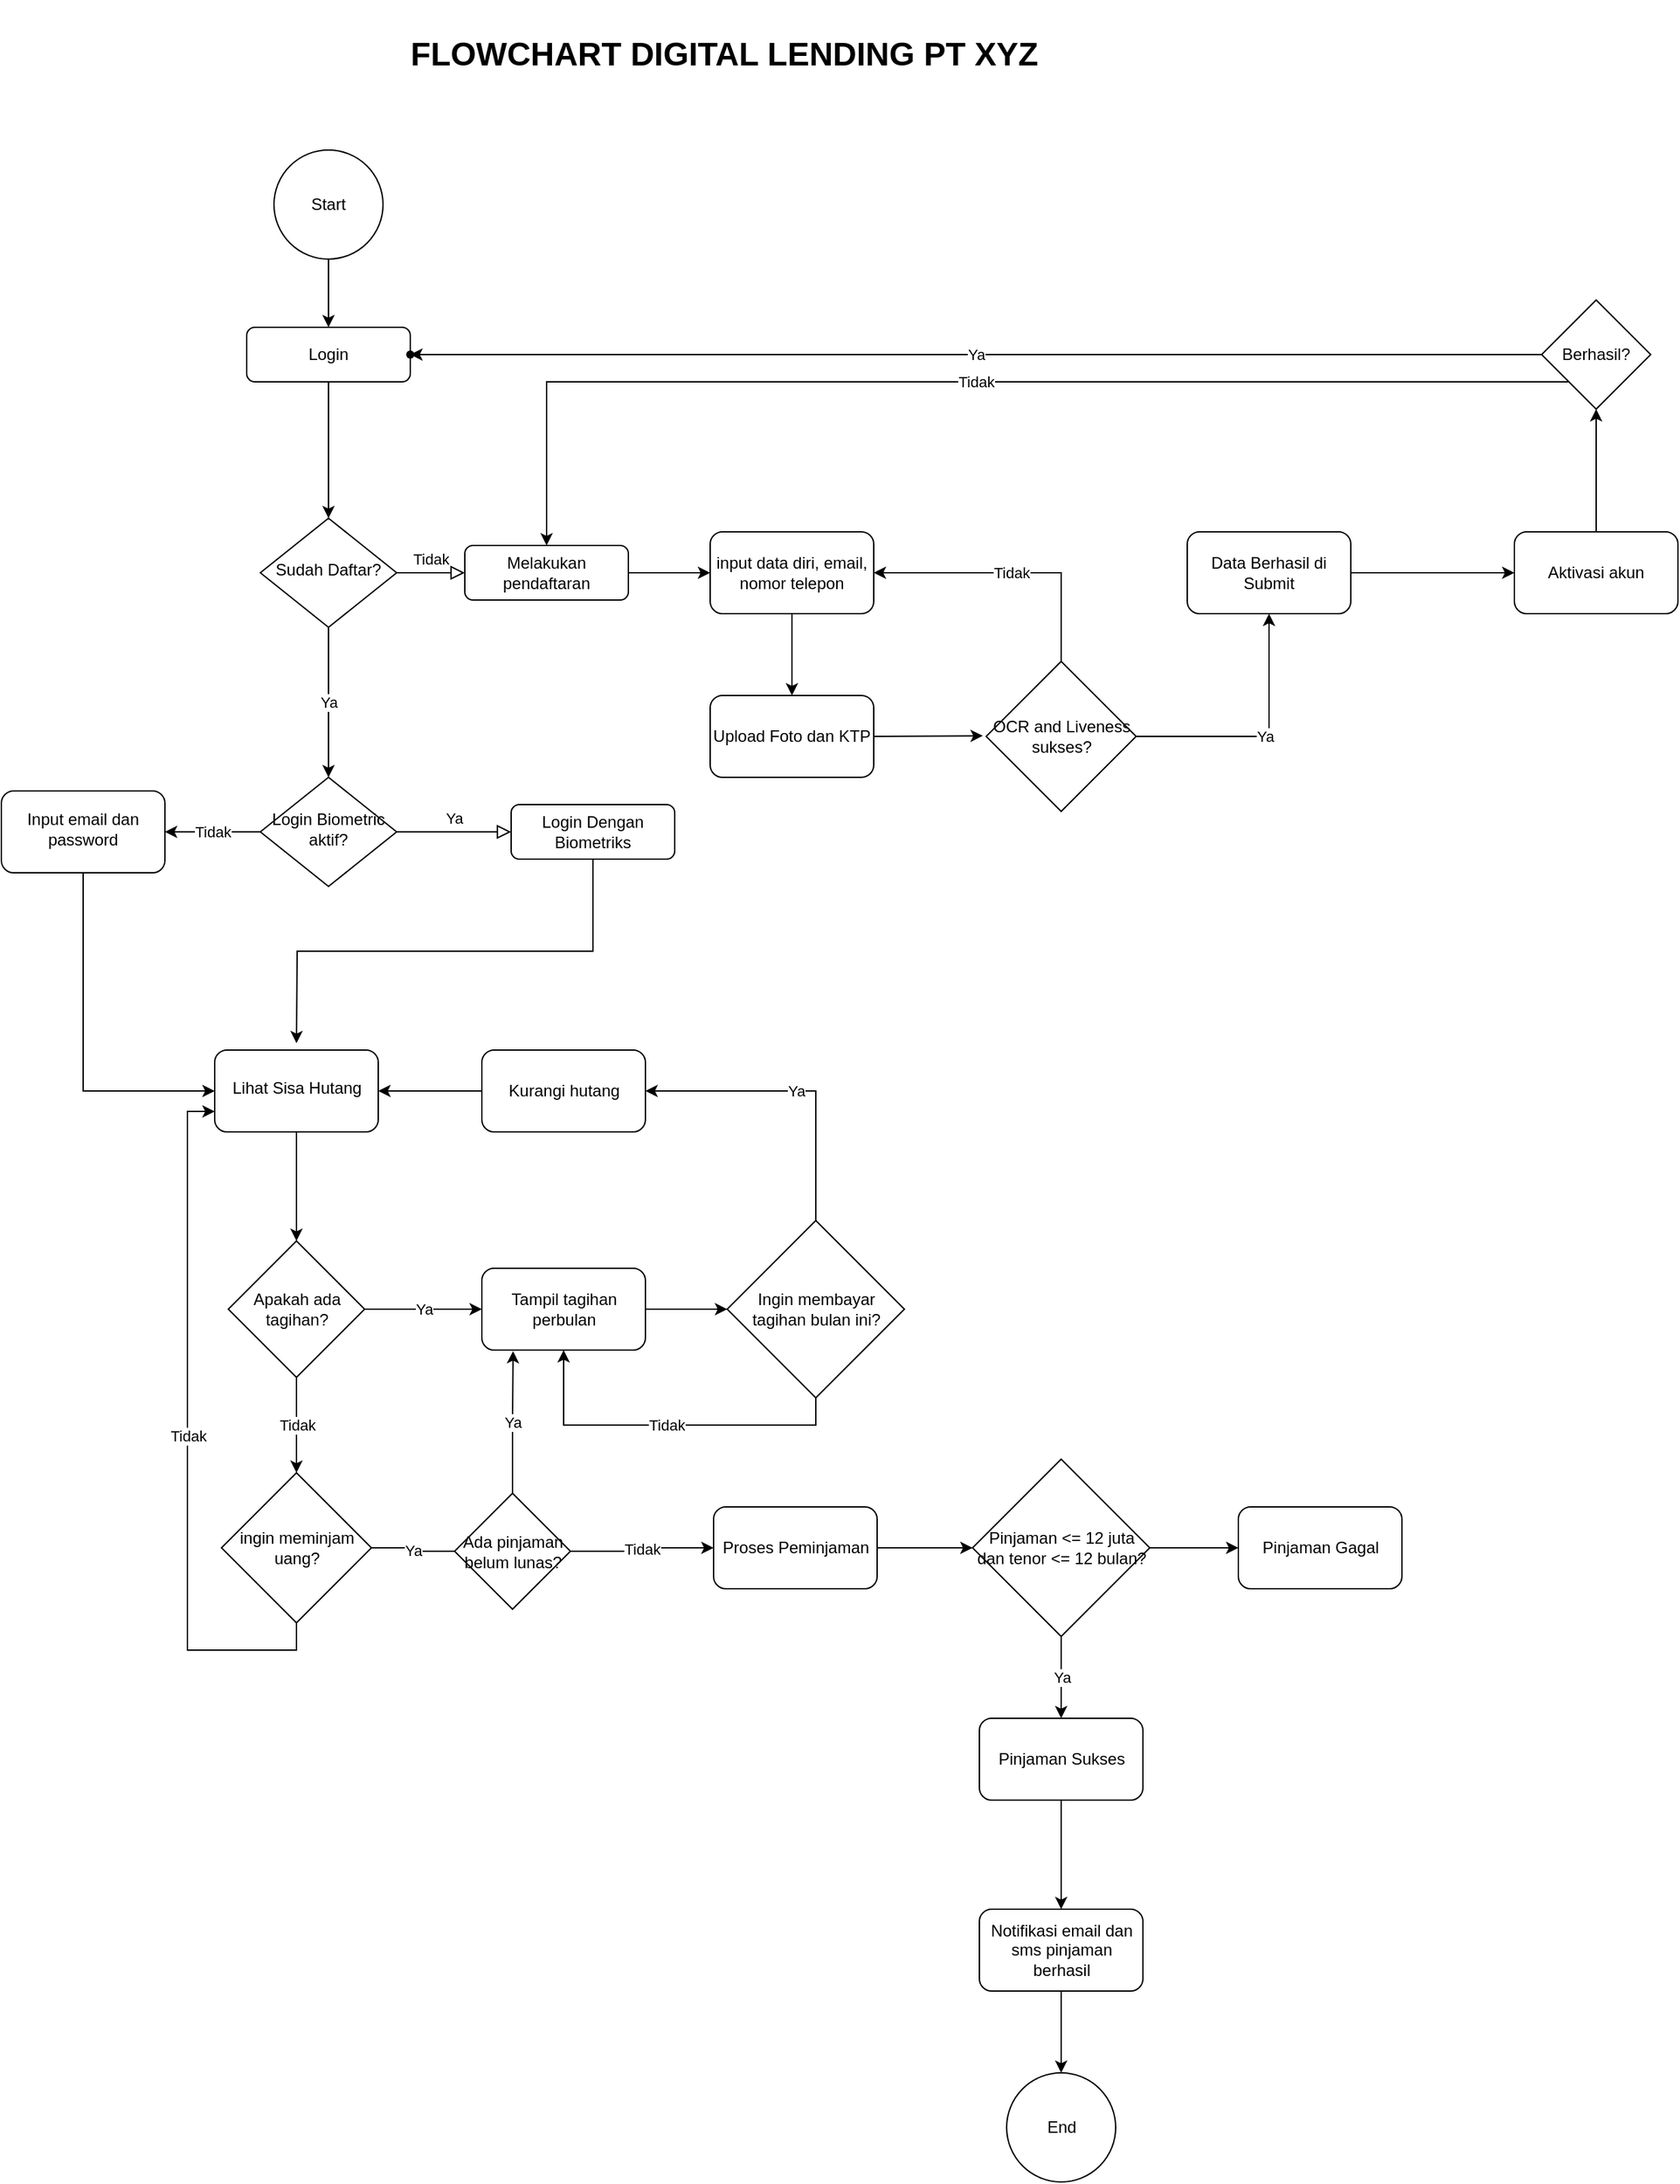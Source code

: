 <mxfile version="20.2.3" type="github">
  <diagram id="C5RBs43oDa-KdzZeNtuy" name="FlowChart XYZ Digital Lending">
    <mxGraphModel dx="2500" dy="2054" grid="1" gridSize="10" guides="1" tooltips="1" connect="1" arrows="1" fold="1" page="1" pageScale="1" pageWidth="827" pageHeight="1169" math="0" shadow="0">
      <root>
        <mxCell id="WIyWlLk6GJQsqaUBKTNV-0" />
        <mxCell id="WIyWlLk6GJQsqaUBKTNV-1" parent="WIyWlLk6GJQsqaUBKTNV-0" />
        <mxCell id="RgRpfeF5wvHuGxw3iGH3-169" style="edgeStyle=orthogonalEdgeStyle;rounded=0;orthogonalLoop=1;jettySize=auto;html=1;exitX=0.5;exitY=1;exitDx=0;exitDy=0;endArrow=classic;endFill=1;" edge="1" parent="WIyWlLk6GJQsqaUBKTNV-1" source="WIyWlLk6GJQsqaUBKTNV-3" target="WIyWlLk6GJQsqaUBKTNV-6">
          <mxGeometry relative="1" as="geometry" />
        </mxCell>
        <mxCell id="WIyWlLk6GJQsqaUBKTNV-3" value="Login" style="rounded=1;whiteSpace=wrap;html=1;fontSize=12;glass=0;strokeWidth=1;shadow=0;" parent="WIyWlLk6GJQsqaUBKTNV-1" vertex="1">
          <mxGeometry x="-600" y="-730" width="120" height="40" as="geometry" />
        </mxCell>
        <mxCell id="WIyWlLk6GJQsqaUBKTNV-5" value="Tidak" style="edgeStyle=orthogonalEdgeStyle;rounded=0;html=1;jettySize=auto;orthogonalLoop=1;fontSize=11;endArrow=block;endFill=0;endSize=8;strokeWidth=1;shadow=0;labelBackgroundColor=none;" parent="WIyWlLk6GJQsqaUBKTNV-1" source="WIyWlLk6GJQsqaUBKTNV-6" target="WIyWlLk6GJQsqaUBKTNV-7" edge="1">
          <mxGeometry y="10" relative="1" as="geometry">
            <mxPoint as="offset" />
          </mxGeometry>
        </mxCell>
        <mxCell id="RgRpfeF5wvHuGxw3iGH3-170" value="Ya" style="edgeStyle=orthogonalEdgeStyle;rounded=0;orthogonalLoop=1;jettySize=auto;html=1;exitX=0.5;exitY=1;exitDx=0;exitDy=0;entryX=0.5;entryY=0;entryDx=0;entryDy=0;endArrow=classic;endFill=1;" edge="1" parent="WIyWlLk6GJQsqaUBKTNV-1" source="WIyWlLk6GJQsqaUBKTNV-6" target="WIyWlLk6GJQsqaUBKTNV-10">
          <mxGeometry relative="1" as="geometry" />
        </mxCell>
        <mxCell id="WIyWlLk6GJQsqaUBKTNV-6" value="Sudah Daftar?" style="rhombus;whiteSpace=wrap;html=1;shadow=0;fontFamily=Helvetica;fontSize=12;align=center;strokeWidth=1;spacing=6;spacingTop=-4;" parent="WIyWlLk6GJQsqaUBKTNV-1" vertex="1">
          <mxGeometry x="-590" y="-590" width="100" height="80" as="geometry" />
        </mxCell>
        <mxCell id="RgRpfeF5wvHuGxw3iGH3-6" value="" style="edgeStyle=orthogonalEdgeStyle;rounded=0;orthogonalLoop=1;jettySize=auto;html=1;" edge="1" parent="WIyWlLk6GJQsqaUBKTNV-1" source="WIyWlLk6GJQsqaUBKTNV-7" target="RgRpfeF5wvHuGxw3iGH3-5">
          <mxGeometry relative="1" as="geometry" />
        </mxCell>
        <mxCell id="WIyWlLk6GJQsqaUBKTNV-7" value="Melakukan pendaftaran" style="rounded=1;whiteSpace=wrap;html=1;fontSize=12;glass=0;strokeWidth=1;shadow=0;" parent="WIyWlLk6GJQsqaUBKTNV-1" vertex="1">
          <mxGeometry x="-440" y="-570" width="120" height="40" as="geometry" />
        </mxCell>
        <mxCell id="WIyWlLk6GJQsqaUBKTNV-9" value="Ya" style="edgeStyle=orthogonalEdgeStyle;rounded=0;html=1;jettySize=auto;orthogonalLoop=1;fontSize=11;endArrow=block;endFill=0;endSize=8;strokeWidth=1;shadow=0;labelBackgroundColor=none;" parent="WIyWlLk6GJQsqaUBKTNV-1" source="WIyWlLk6GJQsqaUBKTNV-10" target="WIyWlLk6GJQsqaUBKTNV-12" edge="1">
          <mxGeometry y="10" relative="1" as="geometry">
            <mxPoint as="offset" />
          </mxGeometry>
        </mxCell>
        <mxCell id="RgRpfeF5wvHuGxw3iGH3-31" value="Tidak" style="edgeStyle=orthogonalEdgeStyle;rounded=0;orthogonalLoop=1;jettySize=auto;html=1;" edge="1" parent="WIyWlLk6GJQsqaUBKTNV-1" source="WIyWlLk6GJQsqaUBKTNV-10" target="RgRpfeF5wvHuGxw3iGH3-30">
          <mxGeometry relative="1" as="geometry" />
        </mxCell>
        <mxCell id="WIyWlLk6GJQsqaUBKTNV-10" value="Login Biometric aktif?" style="rhombus;whiteSpace=wrap;html=1;shadow=0;fontFamily=Helvetica;fontSize=12;align=center;strokeWidth=1;spacing=6;spacingTop=-4;" parent="WIyWlLk6GJQsqaUBKTNV-1" vertex="1">
          <mxGeometry x="-590" y="-400" width="100" height="80" as="geometry" />
        </mxCell>
        <mxCell id="RgRpfeF5wvHuGxw3iGH3-165" style="edgeStyle=orthogonalEdgeStyle;rounded=0;orthogonalLoop=1;jettySize=auto;html=1;exitX=0.5;exitY=1;exitDx=0;exitDy=0;entryX=0.352;entryY=0.437;entryDx=0;entryDy=0;entryPerimeter=0;endArrow=classic;endFill=1;" edge="1" parent="WIyWlLk6GJQsqaUBKTNV-1" source="WIyWlLk6GJQsqaUBKTNV-12">
          <mxGeometry relative="1" as="geometry">
            <mxPoint x="-563.5" y="-205" as="targetPoint" />
          </mxGeometry>
        </mxCell>
        <mxCell id="WIyWlLk6GJQsqaUBKTNV-12" value="Login Dengan Biometriks" style="rounded=1;whiteSpace=wrap;html=1;fontSize=12;glass=0;strokeWidth=1;shadow=0;" parent="WIyWlLk6GJQsqaUBKTNV-1" vertex="1">
          <mxGeometry x="-406" y="-380" width="120" height="40" as="geometry" />
        </mxCell>
        <mxCell id="RgRpfeF5wvHuGxw3iGH3-8" value="" style="edgeStyle=orthogonalEdgeStyle;rounded=0;orthogonalLoop=1;jettySize=auto;html=1;" edge="1" parent="WIyWlLk6GJQsqaUBKTNV-1" source="RgRpfeF5wvHuGxw3iGH3-5" target="RgRpfeF5wvHuGxw3iGH3-7">
          <mxGeometry relative="1" as="geometry" />
        </mxCell>
        <mxCell id="RgRpfeF5wvHuGxw3iGH3-5" value="input data diri, email, nomor telepon" style="rounded=1;whiteSpace=wrap;html=1;glass=0;strokeWidth=1;shadow=0;" vertex="1" parent="WIyWlLk6GJQsqaUBKTNV-1">
          <mxGeometry x="-260" y="-580" width="120" height="60" as="geometry" />
        </mxCell>
        <mxCell id="RgRpfeF5wvHuGxw3iGH3-10" value="" style="edgeStyle=orthogonalEdgeStyle;rounded=0;orthogonalLoop=1;jettySize=auto;html=1;startArrow=none;" edge="1" parent="WIyWlLk6GJQsqaUBKTNV-1" source="RgRpfeF5wvHuGxw3iGH3-175" target="RgRpfeF5wvHuGxw3iGH3-9">
          <mxGeometry relative="1" as="geometry" />
        </mxCell>
        <mxCell id="RgRpfeF5wvHuGxw3iGH3-181" style="edgeStyle=orthogonalEdgeStyle;rounded=0;orthogonalLoop=1;jettySize=auto;html=1;exitX=1;exitY=0.5;exitDx=0;exitDy=0;endArrow=classic;endFill=1;" edge="1" parent="WIyWlLk6GJQsqaUBKTNV-1" source="RgRpfeF5wvHuGxw3iGH3-7">
          <mxGeometry relative="1" as="geometry">
            <mxPoint x="-60" y="-430.471" as="targetPoint" />
          </mxGeometry>
        </mxCell>
        <mxCell id="RgRpfeF5wvHuGxw3iGH3-7" value="Upload Foto dan KTP" style="rounded=1;whiteSpace=wrap;html=1;glass=0;strokeWidth=1;shadow=0;" vertex="1" parent="WIyWlLk6GJQsqaUBKTNV-1">
          <mxGeometry x="-260" y="-460" width="120" height="60" as="geometry" />
        </mxCell>
        <mxCell id="RgRpfeF5wvHuGxw3iGH3-20" value="" style="edgeStyle=orthogonalEdgeStyle;rounded=0;orthogonalLoop=1;jettySize=auto;html=1;" edge="1" parent="WIyWlLk6GJQsqaUBKTNV-1" source="RgRpfeF5wvHuGxw3iGH3-9" target="RgRpfeF5wvHuGxw3iGH3-19">
          <mxGeometry relative="1" as="geometry" />
        </mxCell>
        <mxCell id="RgRpfeF5wvHuGxw3iGH3-9" value="Aktivasi akun" style="rounded=1;whiteSpace=wrap;html=1;glass=0;strokeWidth=1;shadow=0;" vertex="1" parent="WIyWlLk6GJQsqaUBKTNV-1">
          <mxGeometry x="330" y="-580" width="120" height="60" as="geometry" />
        </mxCell>
        <mxCell id="RgRpfeF5wvHuGxw3iGH3-27" value="Ya" style="edgeStyle=orthogonalEdgeStyle;rounded=0;orthogonalLoop=1;jettySize=auto;html=1;" edge="1" parent="WIyWlLk6GJQsqaUBKTNV-1" source="RgRpfeF5wvHuGxw3iGH3-19" target="RgRpfeF5wvHuGxw3iGH3-26">
          <mxGeometry relative="1" as="geometry" />
        </mxCell>
        <mxCell id="RgRpfeF5wvHuGxw3iGH3-29" value="Tidak" style="edgeStyle=orthogonalEdgeStyle;rounded=0;orthogonalLoop=1;jettySize=auto;html=1;exitX=0;exitY=1;exitDx=0;exitDy=0;entryX=0.5;entryY=0;entryDx=0;entryDy=0;" edge="1" parent="WIyWlLk6GJQsqaUBKTNV-1" source="RgRpfeF5wvHuGxw3iGH3-19" target="WIyWlLk6GJQsqaUBKTNV-7">
          <mxGeometry relative="1" as="geometry" />
        </mxCell>
        <mxCell id="RgRpfeF5wvHuGxw3iGH3-19" value="Berhasil?" style="rhombus;whiteSpace=wrap;html=1;" vertex="1" parent="WIyWlLk6GJQsqaUBKTNV-1">
          <mxGeometry x="350" y="-750" width="80" height="80" as="geometry" />
        </mxCell>
        <mxCell id="RgRpfeF5wvHuGxw3iGH3-23" value="" style="edgeStyle=orthogonalEdgeStyle;rounded=0;orthogonalLoop=1;jettySize=auto;html=1;" edge="1" parent="WIyWlLk6GJQsqaUBKTNV-1" source="RgRpfeF5wvHuGxw3iGH3-22" target="WIyWlLk6GJQsqaUBKTNV-3">
          <mxGeometry relative="1" as="geometry" />
        </mxCell>
        <mxCell id="RgRpfeF5wvHuGxw3iGH3-22" value="Start" style="ellipse;whiteSpace=wrap;html=1;aspect=fixed;" vertex="1" parent="WIyWlLk6GJQsqaUBKTNV-1">
          <mxGeometry x="-580" y="-860" width="80" height="80" as="geometry" />
        </mxCell>
        <mxCell id="RgRpfeF5wvHuGxw3iGH3-26" value="" style="shape=waypoint;sketch=0;size=6;pointerEvents=1;points=[];fillColor=default;resizable=0;rotatable=0;perimeter=centerPerimeter;snapToPoint=1;" vertex="1" parent="WIyWlLk6GJQsqaUBKTNV-1">
          <mxGeometry x="-500" y="-730" width="40" height="40" as="geometry" />
        </mxCell>
        <mxCell id="RgRpfeF5wvHuGxw3iGH3-168" style="edgeStyle=orthogonalEdgeStyle;rounded=0;orthogonalLoop=1;jettySize=auto;html=1;exitX=0.5;exitY=1;exitDx=0;exitDy=0;entryX=0;entryY=0.5;entryDx=0;entryDy=0;endArrow=classic;endFill=1;" edge="1" parent="WIyWlLk6GJQsqaUBKTNV-1" source="RgRpfeF5wvHuGxw3iGH3-30" target="RgRpfeF5wvHuGxw3iGH3-32">
          <mxGeometry relative="1" as="geometry" />
        </mxCell>
        <mxCell id="RgRpfeF5wvHuGxw3iGH3-30" value="Input email dan password" style="rounded=1;whiteSpace=wrap;html=1;shadow=0;strokeWidth=1;spacing=6;spacingTop=-4;" vertex="1" parent="WIyWlLk6GJQsqaUBKTNV-1">
          <mxGeometry x="-780" y="-390" width="120" height="60" as="geometry" />
        </mxCell>
        <mxCell id="RgRpfeF5wvHuGxw3iGH3-43" value="" style="edgeStyle=orthogonalEdgeStyle;rounded=0;orthogonalLoop=1;jettySize=auto;html=1;endArrow=classic;endFill=1;" edge="1" parent="WIyWlLk6GJQsqaUBKTNV-1" source="RgRpfeF5wvHuGxw3iGH3-32" target="RgRpfeF5wvHuGxw3iGH3-42">
          <mxGeometry relative="1" as="geometry" />
        </mxCell>
        <mxCell id="RgRpfeF5wvHuGxw3iGH3-32" value="Lihat Sisa Hutang" style="whiteSpace=wrap;html=1;rounded=1;shadow=0;strokeWidth=1;spacing=6;spacingTop=-4;" vertex="1" parent="WIyWlLk6GJQsqaUBKTNV-1">
          <mxGeometry x="-623.5" y="-200" width="120" height="60" as="geometry" />
        </mxCell>
        <mxCell id="RgRpfeF5wvHuGxw3iGH3-45" value="Ya" style="edgeStyle=orthogonalEdgeStyle;rounded=0;orthogonalLoop=1;jettySize=auto;html=1;endArrow=classic;endFill=1;" edge="1" parent="WIyWlLk6GJQsqaUBKTNV-1" source="RgRpfeF5wvHuGxw3iGH3-42" target="RgRpfeF5wvHuGxw3iGH3-44">
          <mxGeometry relative="1" as="geometry" />
        </mxCell>
        <mxCell id="RgRpfeF5wvHuGxw3iGH3-47" value="Tidak" style="edgeStyle=orthogonalEdgeStyle;rounded=0;orthogonalLoop=1;jettySize=auto;html=1;endArrow=classic;endFill=1;" edge="1" parent="WIyWlLk6GJQsqaUBKTNV-1" source="RgRpfeF5wvHuGxw3iGH3-42" target="RgRpfeF5wvHuGxw3iGH3-46">
          <mxGeometry relative="1" as="geometry" />
        </mxCell>
        <mxCell id="RgRpfeF5wvHuGxw3iGH3-42" value="Apakah ada tagihan?" style="rhombus;whiteSpace=wrap;html=1;" vertex="1" parent="WIyWlLk6GJQsqaUBKTNV-1">
          <mxGeometry x="-613.5" y="-60" width="100" height="100" as="geometry" />
        </mxCell>
        <mxCell id="RgRpfeF5wvHuGxw3iGH3-49" value="" style="edgeStyle=orthogonalEdgeStyle;rounded=0;orthogonalLoop=1;jettySize=auto;html=1;endArrow=classic;endFill=1;" edge="1" parent="WIyWlLk6GJQsqaUBKTNV-1" source="RgRpfeF5wvHuGxw3iGH3-44" target="RgRpfeF5wvHuGxw3iGH3-48">
          <mxGeometry relative="1" as="geometry" />
        </mxCell>
        <mxCell id="RgRpfeF5wvHuGxw3iGH3-44" value="Tampil tagihan perbulan" style="rounded=1;whiteSpace=wrap;html=1;" vertex="1" parent="WIyWlLk6GJQsqaUBKTNV-1">
          <mxGeometry x="-427.5" y="-40" width="120" height="60" as="geometry" />
        </mxCell>
        <mxCell id="RgRpfeF5wvHuGxw3iGH3-61" value="Tidak" style="edgeStyle=orthogonalEdgeStyle;rounded=0;orthogonalLoop=1;jettySize=auto;html=1;endArrow=classic;endFill=1;startArrow=none;" edge="1" parent="WIyWlLk6GJQsqaUBKTNV-1" source="RgRpfeF5wvHuGxw3iGH3-76" target="RgRpfeF5wvHuGxw3iGH3-60">
          <mxGeometry relative="1" as="geometry" />
        </mxCell>
        <mxCell id="RgRpfeF5wvHuGxw3iGH3-171" value="Tidak" style="edgeStyle=orthogonalEdgeStyle;rounded=0;orthogonalLoop=1;jettySize=auto;html=1;exitX=0.5;exitY=1;exitDx=0;exitDy=0;entryX=0;entryY=0.75;entryDx=0;entryDy=0;endArrow=classic;endFill=1;" edge="1" parent="WIyWlLk6GJQsqaUBKTNV-1" source="RgRpfeF5wvHuGxw3iGH3-46" target="RgRpfeF5wvHuGxw3iGH3-32">
          <mxGeometry relative="1" as="geometry" />
        </mxCell>
        <mxCell id="RgRpfeF5wvHuGxw3iGH3-46" value="ingin meminjam uang?" style="rhombus;whiteSpace=wrap;html=1;" vertex="1" parent="WIyWlLk6GJQsqaUBKTNV-1">
          <mxGeometry x="-618.5" y="110" width="110" height="110" as="geometry" />
        </mxCell>
        <mxCell id="RgRpfeF5wvHuGxw3iGH3-58" value="Tidak" style="edgeStyle=orthogonalEdgeStyle;rounded=0;orthogonalLoop=1;jettySize=auto;html=1;exitX=0.5;exitY=1;exitDx=0;exitDy=0;entryX=0.5;entryY=1;entryDx=0;entryDy=0;endArrow=classic;endFill=1;" edge="1" parent="WIyWlLk6GJQsqaUBKTNV-1" source="RgRpfeF5wvHuGxw3iGH3-48" target="RgRpfeF5wvHuGxw3iGH3-44">
          <mxGeometry relative="1" as="geometry" />
        </mxCell>
        <mxCell id="RgRpfeF5wvHuGxw3iGH3-166" value="Ya" style="edgeStyle=orthogonalEdgeStyle;rounded=0;orthogonalLoop=1;jettySize=auto;html=1;exitX=0.5;exitY=0;exitDx=0;exitDy=0;entryX=1;entryY=0.5;entryDx=0;entryDy=0;endArrow=classic;endFill=1;" edge="1" parent="WIyWlLk6GJQsqaUBKTNV-1" source="RgRpfeF5wvHuGxw3iGH3-48" target="RgRpfeF5wvHuGxw3iGH3-51">
          <mxGeometry relative="1" as="geometry" />
        </mxCell>
        <mxCell id="RgRpfeF5wvHuGxw3iGH3-48" value="Ingin membayar tagihan bulan ini?" style="rhombus;whiteSpace=wrap;html=1;" vertex="1" parent="WIyWlLk6GJQsqaUBKTNV-1">
          <mxGeometry x="-247.5" y="-75" width="130" height="130" as="geometry" />
        </mxCell>
        <mxCell id="RgRpfeF5wvHuGxw3iGH3-53" style="edgeStyle=orthogonalEdgeStyle;rounded=0;orthogonalLoop=1;jettySize=auto;html=1;exitX=0;exitY=0.5;exitDx=0;exitDy=0;endArrow=classic;endFill=1;" edge="1" parent="WIyWlLk6GJQsqaUBKTNV-1" source="RgRpfeF5wvHuGxw3iGH3-51" target="RgRpfeF5wvHuGxw3iGH3-32">
          <mxGeometry relative="1" as="geometry" />
        </mxCell>
        <mxCell id="RgRpfeF5wvHuGxw3iGH3-51" value="Kurangi hutang" style="rounded=1;whiteSpace=wrap;html=1;" vertex="1" parent="WIyWlLk6GJQsqaUBKTNV-1">
          <mxGeometry x="-427.5" y="-200" width="120" height="60" as="geometry" />
        </mxCell>
        <mxCell id="RgRpfeF5wvHuGxw3iGH3-63" style="edgeStyle=orthogonalEdgeStyle;rounded=0;orthogonalLoop=1;jettySize=auto;html=1;exitX=1;exitY=0.5;exitDx=0;exitDy=0;endArrow=classic;endFill=1;" edge="1" parent="WIyWlLk6GJQsqaUBKTNV-1" source="RgRpfeF5wvHuGxw3iGH3-60" target="RgRpfeF5wvHuGxw3iGH3-62">
          <mxGeometry relative="1" as="geometry" />
        </mxCell>
        <mxCell id="RgRpfeF5wvHuGxw3iGH3-60" value="Proses Peminjaman" style="rounded=1;whiteSpace=wrap;html=1;" vertex="1" parent="WIyWlLk6GJQsqaUBKTNV-1">
          <mxGeometry x="-257.5" y="135" width="120" height="60" as="geometry" />
        </mxCell>
        <mxCell id="RgRpfeF5wvHuGxw3iGH3-69" value="Ya" style="edgeStyle=orthogonalEdgeStyle;rounded=0;orthogonalLoop=1;jettySize=auto;html=1;endArrow=classic;endFill=1;" edge="1" parent="WIyWlLk6GJQsqaUBKTNV-1" source="RgRpfeF5wvHuGxw3iGH3-62" target="RgRpfeF5wvHuGxw3iGH3-68">
          <mxGeometry relative="1" as="geometry" />
        </mxCell>
        <mxCell id="RgRpfeF5wvHuGxw3iGH3-75" value="" style="edgeStyle=orthogonalEdgeStyle;rounded=0;orthogonalLoop=1;jettySize=auto;html=1;endArrow=classic;endFill=1;" edge="1" parent="WIyWlLk6GJQsqaUBKTNV-1" source="RgRpfeF5wvHuGxw3iGH3-62" target="RgRpfeF5wvHuGxw3iGH3-74">
          <mxGeometry relative="1" as="geometry" />
        </mxCell>
        <mxCell id="RgRpfeF5wvHuGxw3iGH3-62" value="Pinjaman &amp;lt;= 12 juta dan tenor &amp;lt;= 12 bulan?" style="rhombus;whiteSpace=wrap;html=1;" vertex="1" parent="WIyWlLk6GJQsqaUBKTNV-1">
          <mxGeometry x="-67.5" y="100" width="130" height="130" as="geometry" />
        </mxCell>
        <mxCell id="RgRpfeF5wvHuGxw3iGH3-71" value="" style="edgeStyle=orthogonalEdgeStyle;rounded=0;orthogonalLoop=1;jettySize=auto;html=1;endArrow=classic;endFill=1;" edge="1" parent="WIyWlLk6GJQsqaUBKTNV-1" source="RgRpfeF5wvHuGxw3iGH3-68" target="RgRpfeF5wvHuGxw3iGH3-70">
          <mxGeometry relative="1" as="geometry" />
        </mxCell>
        <mxCell id="RgRpfeF5wvHuGxw3iGH3-68" value="Pinjaman Sukses" style="rounded=1;whiteSpace=wrap;html=1;" vertex="1" parent="WIyWlLk6GJQsqaUBKTNV-1">
          <mxGeometry x="-62.5" y="290" width="120" height="60" as="geometry" />
        </mxCell>
        <mxCell id="RgRpfeF5wvHuGxw3iGH3-173" style="edgeStyle=orthogonalEdgeStyle;rounded=0;orthogonalLoop=1;jettySize=auto;html=1;exitX=0.5;exitY=1;exitDx=0;exitDy=0;endArrow=classic;endFill=1;" edge="1" parent="WIyWlLk6GJQsqaUBKTNV-1" source="RgRpfeF5wvHuGxw3iGH3-70" target="RgRpfeF5wvHuGxw3iGH3-172">
          <mxGeometry relative="1" as="geometry" />
        </mxCell>
        <mxCell id="RgRpfeF5wvHuGxw3iGH3-70" value="Notifikasi email dan sms pinjaman berhasil" style="rounded=1;whiteSpace=wrap;html=1;" vertex="1" parent="WIyWlLk6GJQsqaUBKTNV-1">
          <mxGeometry x="-62.5" y="430" width="120" height="60" as="geometry" />
        </mxCell>
        <mxCell id="RgRpfeF5wvHuGxw3iGH3-74" value="Pinjaman Gagal" style="rounded=1;whiteSpace=wrap;html=1;" vertex="1" parent="WIyWlLk6GJQsqaUBKTNV-1">
          <mxGeometry x="127.5" y="135" width="120" height="60" as="geometry" />
        </mxCell>
        <mxCell id="RgRpfeF5wvHuGxw3iGH3-79" value="Ya" style="edgeStyle=orthogonalEdgeStyle;rounded=0;orthogonalLoop=1;jettySize=auto;html=1;exitX=0.5;exitY=0;exitDx=0;exitDy=0;entryX=0.191;entryY=1.012;entryDx=0;entryDy=0;entryPerimeter=0;endArrow=classic;endFill=1;" edge="1" parent="WIyWlLk6GJQsqaUBKTNV-1" source="RgRpfeF5wvHuGxw3iGH3-76" target="RgRpfeF5wvHuGxw3iGH3-44">
          <mxGeometry relative="1" as="geometry" />
        </mxCell>
        <mxCell id="RgRpfeF5wvHuGxw3iGH3-76" value="Ada pinjaman belum lunas?" style="rhombus;whiteSpace=wrap;html=1;" vertex="1" parent="WIyWlLk6GJQsqaUBKTNV-1">
          <mxGeometry x="-447.5" y="125" width="85" height="85" as="geometry" />
        </mxCell>
        <mxCell id="RgRpfeF5wvHuGxw3iGH3-77" value="Ya" style="edgeStyle=orthogonalEdgeStyle;rounded=0;orthogonalLoop=1;jettySize=auto;html=1;endArrow=none;endFill=1;" edge="1" parent="WIyWlLk6GJQsqaUBKTNV-1" source="RgRpfeF5wvHuGxw3iGH3-46" target="RgRpfeF5wvHuGxw3iGH3-76">
          <mxGeometry relative="1" as="geometry">
            <mxPoint x="-508.5" y="165" as="sourcePoint" />
            <mxPoint x="-337.5" y="165" as="targetPoint" />
          </mxGeometry>
        </mxCell>
        <mxCell id="RgRpfeF5wvHuGxw3iGH3-172" value="End" style="ellipse;whiteSpace=wrap;html=1;aspect=fixed;" vertex="1" parent="WIyWlLk6GJQsqaUBKTNV-1">
          <mxGeometry x="-42.5" y="550" width="80" height="80" as="geometry" />
        </mxCell>
        <mxCell id="RgRpfeF5wvHuGxw3iGH3-174" value="&lt;h1&gt;&lt;b&gt;FLOWCHART DIGITAL LENDING PT XYZ&lt;/b&gt;&lt;/h1&gt;" style="text;html=1;align=center;verticalAlign=middle;resizable=0;points=[];autosize=1;strokeColor=none;fillColor=none;" vertex="1" parent="WIyWlLk6GJQsqaUBKTNV-1">
          <mxGeometry x="-520" y="-970" width="540" height="80" as="geometry" />
        </mxCell>
        <mxCell id="RgRpfeF5wvHuGxw3iGH3-175" value="Data Berhasil di Submit" style="whiteSpace=wrap;html=1;rounded=1;glass=0;strokeWidth=1;shadow=0;" vertex="1" parent="WIyWlLk6GJQsqaUBKTNV-1">
          <mxGeometry x="90" y="-580" width="120" height="60" as="geometry" />
        </mxCell>
        <mxCell id="RgRpfeF5wvHuGxw3iGH3-179" value="Tidak" style="edgeStyle=orthogonalEdgeStyle;rounded=0;orthogonalLoop=1;jettySize=auto;html=1;exitX=0.5;exitY=0;exitDx=0;exitDy=0;entryX=1;entryY=0.5;entryDx=0;entryDy=0;endArrow=classic;endFill=1;" edge="1" parent="WIyWlLk6GJQsqaUBKTNV-1" source="RgRpfeF5wvHuGxw3iGH3-178" target="RgRpfeF5wvHuGxw3iGH3-5">
          <mxGeometry relative="1" as="geometry" />
        </mxCell>
        <mxCell id="RgRpfeF5wvHuGxw3iGH3-182" value="Ya" style="edgeStyle=orthogonalEdgeStyle;rounded=0;orthogonalLoop=1;jettySize=auto;html=1;exitX=1;exitY=0.5;exitDx=0;exitDy=0;endArrow=classic;endFill=1;" edge="1" parent="WIyWlLk6GJQsqaUBKTNV-1" source="RgRpfeF5wvHuGxw3iGH3-178" target="RgRpfeF5wvHuGxw3iGH3-175">
          <mxGeometry relative="1" as="geometry" />
        </mxCell>
        <mxCell id="RgRpfeF5wvHuGxw3iGH3-178" value="OCR and Liveness sukses?" style="rhombus;whiteSpace=wrap;html=1;" vertex="1" parent="WIyWlLk6GJQsqaUBKTNV-1">
          <mxGeometry x="-57.5" y="-485" width="110" height="110" as="geometry" />
        </mxCell>
      </root>
    </mxGraphModel>
  </diagram>
</mxfile>
